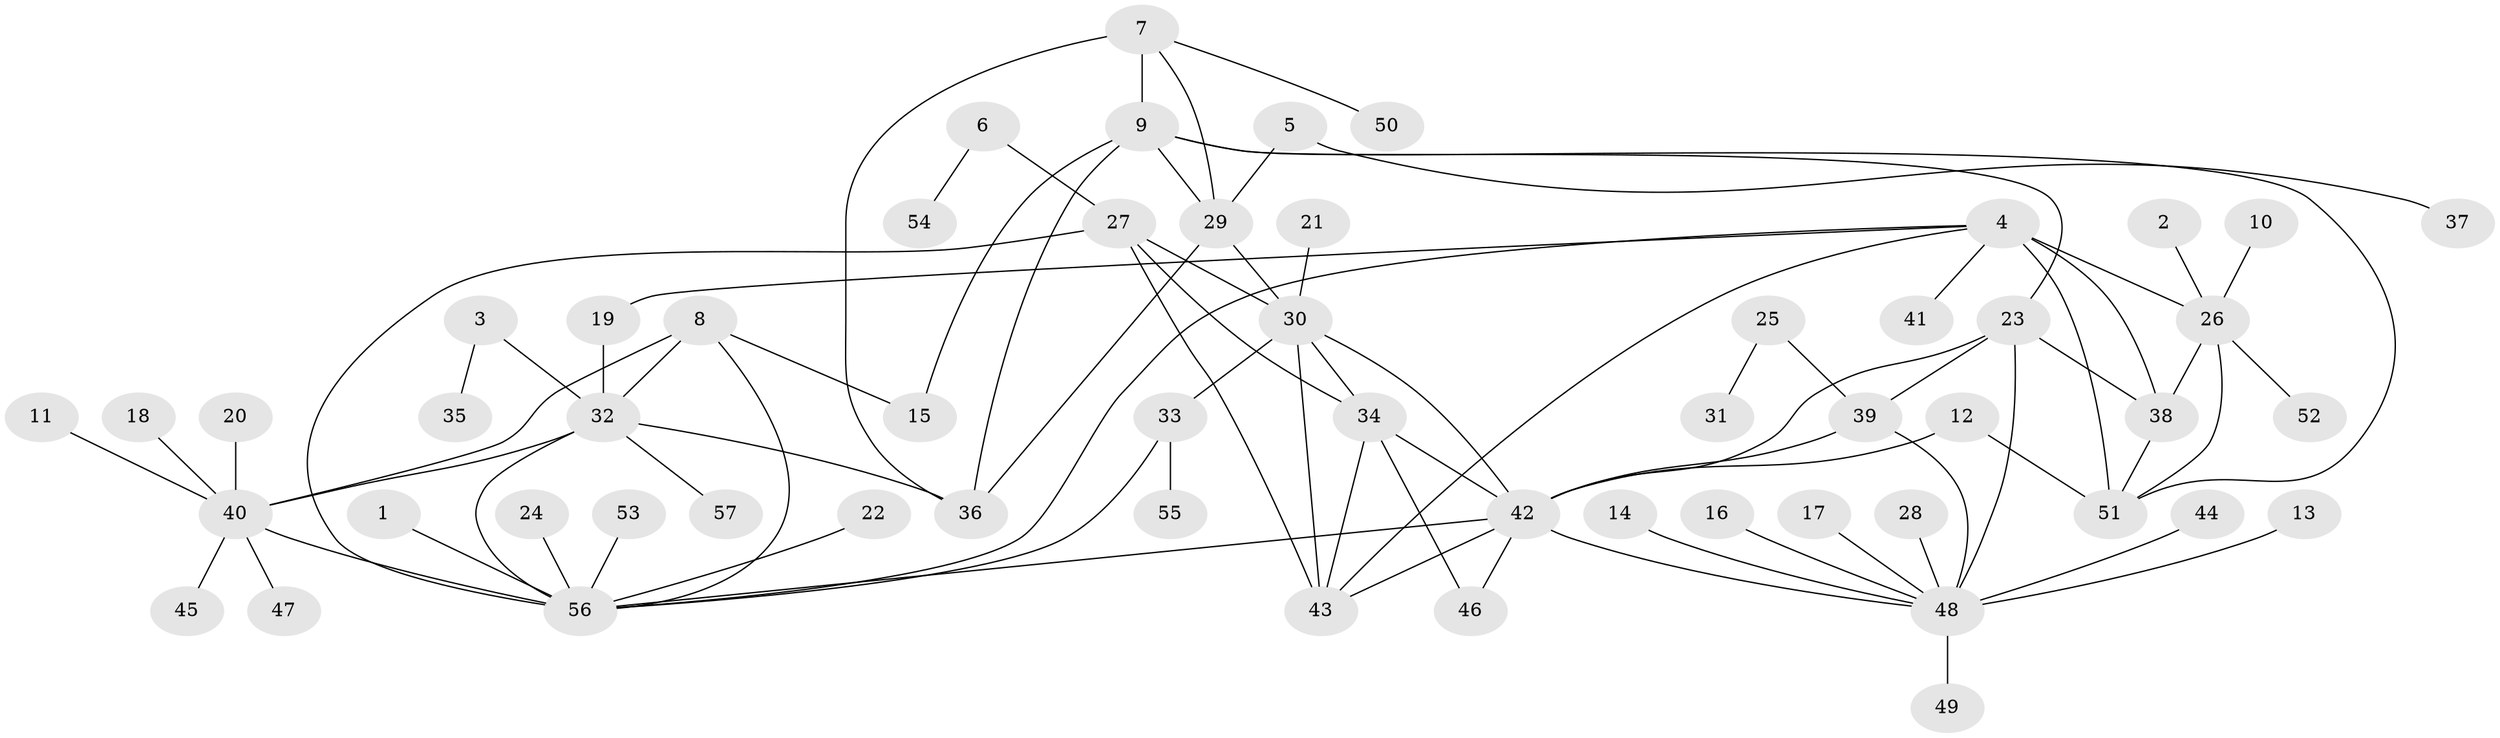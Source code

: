 // original degree distribution, {7: 0.061946902654867256, 5: 0.035398230088495575, 8: 0.05309734513274336, 9: 0.02654867256637168, 12: 0.008849557522123894, 6: 0.02654867256637168, 14: 0.008849557522123894, 10: 0.008849557522123894, 1: 0.584070796460177, 2: 0.1504424778761062, 3: 0.035398230088495575}
// Generated by graph-tools (version 1.1) at 2025/02/03/09/25 03:02:40]
// undirected, 57 vertices, 84 edges
graph export_dot {
graph [start="1"]
  node [color=gray90,style=filled];
  1;
  2;
  3;
  4;
  5;
  6;
  7;
  8;
  9;
  10;
  11;
  12;
  13;
  14;
  15;
  16;
  17;
  18;
  19;
  20;
  21;
  22;
  23;
  24;
  25;
  26;
  27;
  28;
  29;
  30;
  31;
  32;
  33;
  34;
  35;
  36;
  37;
  38;
  39;
  40;
  41;
  42;
  43;
  44;
  45;
  46;
  47;
  48;
  49;
  50;
  51;
  52;
  53;
  54;
  55;
  56;
  57;
  1 -- 56 [weight=1.0];
  2 -- 26 [weight=1.0];
  3 -- 32 [weight=1.0];
  3 -- 35 [weight=1.0];
  4 -- 19 [weight=1.0];
  4 -- 26 [weight=2.0];
  4 -- 38 [weight=2.0];
  4 -- 41 [weight=1.0];
  4 -- 43 [weight=1.0];
  4 -- 51 [weight=2.0];
  4 -- 56 [weight=1.0];
  5 -- 29 [weight=1.0];
  5 -- 37 [weight=1.0];
  6 -- 27 [weight=1.0];
  6 -- 54 [weight=1.0];
  7 -- 9 [weight=2.0];
  7 -- 29 [weight=2.0];
  7 -- 36 [weight=2.0];
  7 -- 50 [weight=1.0];
  8 -- 15 [weight=1.0];
  8 -- 32 [weight=1.0];
  8 -- 40 [weight=2.0];
  8 -- 56 [weight=1.0];
  9 -- 15 [weight=1.0];
  9 -- 23 [weight=1.0];
  9 -- 29 [weight=1.0];
  9 -- 36 [weight=1.0];
  9 -- 51 [weight=1.0];
  10 -- 26 [weight=1.0];
  11 -- 40 [weight=1.0];
  12 -- 42 [weight=1.0];
  12 -- 51 [weight=1.0];
  13 -- 48 [weight=1.0];
  14 -- 48 [weight=1.0];
  16 -- 48 [weight=1.0];
  17 -- 48 [weight=1.0];
  18 -- 40 [weight=1.0];
  19 -- 32 [weight=1.0];
  20 -- 40 [weight=1.0];
  21 -- 30 [weight=1.0];
  22 -- 56 [weight=1.0];
  23 -- 38 [weight=1.0];
  23 -- 39 [weight=1.0];
  23 -- 42 [weight=1.0];
  23 -- 48 [weight=2.0];
  24 -- 56 [weight=1.0];
  25 -- 31 [weight=1.0];
  25 -- 39 [weight=1.0];
  26 -- 38 [weight=1.0];
  26 -- 51 [weight=1.0];
  26 -- 52 [weight=1.0];
  27 -- 30 [weight=2.0];
  27 -- 34 [weight=1.0];
  27 -- 43 [weight=1.0];
  27 -- 56 [weight=1.0];
  28 -- 48 [weight=1.0];
  29 -- 30 [weight=1.0];
  29 -- 36 [weight=1.0];
  30 -- 33 [weight=1.0];
  30 -- 34 [weight=2.0];
  30 -- 42 [weight=1.0];
  30 -- 43 [weight=2.0];
  32 -- 36 [weight=1.0];
  32 -- 40 [weight=2.0];
  32 -- 56 [weight=1.0];
  32 -- 57 [weight=1.0];
  33 -- 55 [weight=1.0];
  33 -- 56 [weight=1.0];
  34 -- 42 [weight=1.0];
  34 -- 43 [weight=1.0];
  34 -- 46 [weight=1.0];
  38 -- 51 [weight=1.0];
  39 -- 42 [weight=1.0];
  39 -- 48 [weight=2.0];
  40 -- 45 [weight=1.0];
  40 -- 47 [weight=1.0];
  40 -- 56 [weight=2.0];
  42 -- 43 [weight=1.0];
  42 -- 46 [weight=1.0];
  42 -- 48 [weight=2.0];
  42 -- 56 [weight=1.0];
  44 -- 48 [weight=1.0];
  48 -- 49 [weight=1.0];
  53 -- 56 [weight=1.0];
}
